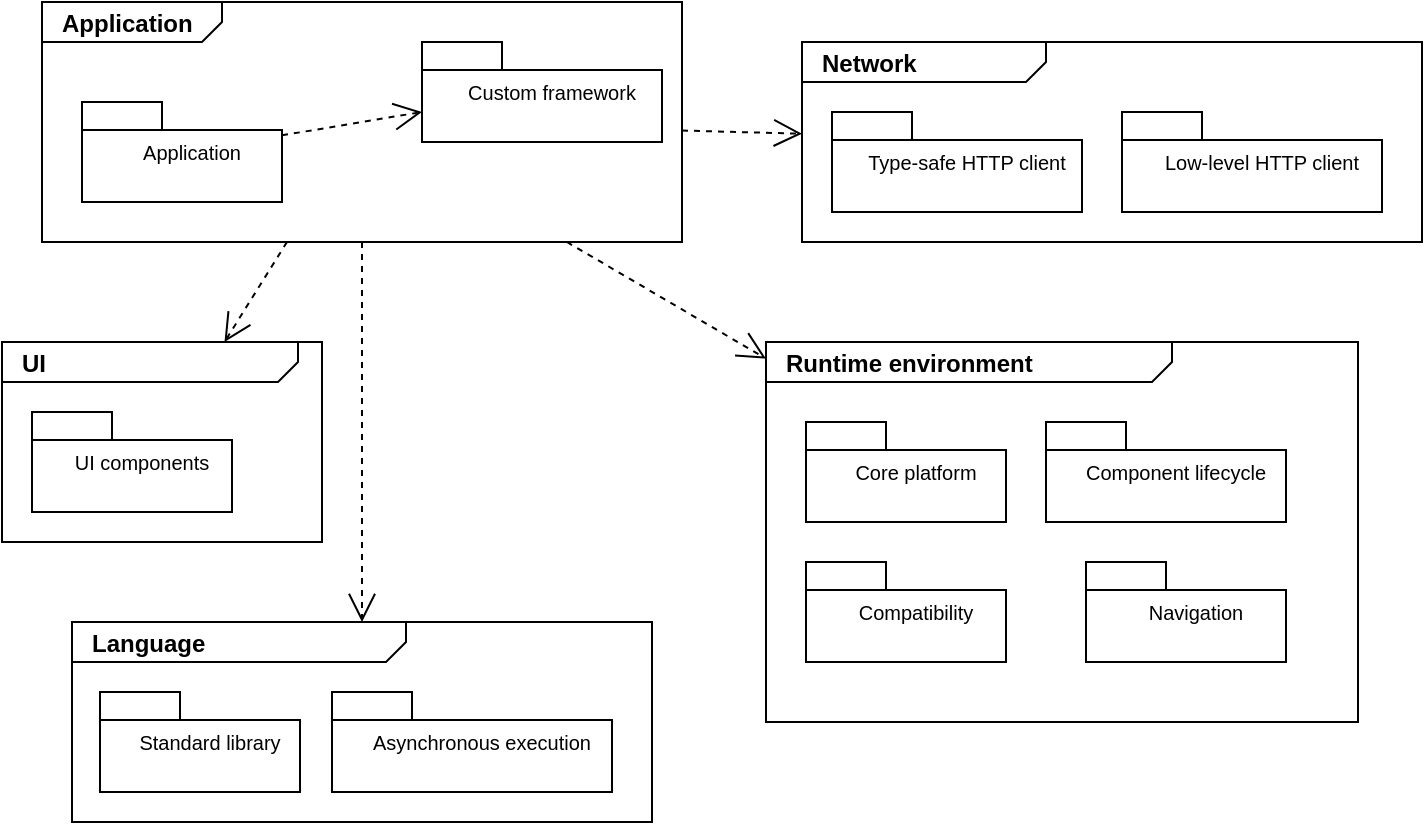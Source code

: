 <mxfile version="14.6.13" type="device" pages="2"><diagram name="Abstract" id="PzcppldsMpZ-OY3_hpMP"><mxGraphModel dx="1008" dy="522" grid="1" gridSize="10" guides="1" tooltips="1" connect="1" arrows="1" fold="1" page="1" pageScale="1" pageWidth="827" pageHeight="1169" math="0" shadow="0"><root><mxCell id="QPrpEcECLGxPawtnibpK-0"/><mxCell id="QPrpEcECLGxPawtnibpK-1" parent="QPrpEcECLGxPawtnibpK-0"/><mxCell id="QPrpEcECLGxPawtnibpK-2" value="&lt;p style=&quot;margin: 0px ; margin-top: 4px ; margin-left: 10px ; text-align: left&quot;&gt;&lt;b&gt;Application&lt;/b&gt;&lt;/p&gt;" style="html=1;shape=mxgraph.sysml.package;xSize=90;align=left;spacingLeft=10;overflow=fill;strokeWidth=1;recursiveResize=0;" parent="QPrpEcECLGxPawtnibpK-1" vertex="1"><mxGeometry x="70" y="60" width="320" height="120" as="geometry"/></mxCell><mxCell id="QPrpEcECLGxPawtnibpK-3" value="Application" style="strokeColor=inherit;fillColor=inherit;gradientColor=inherit;shape=folder;spacingLeft=10;tabWidth=40;tabHeight=14;tabPosition=left;fontSize=10;html=1;whiteSpace=wrap;" parent="QPrpEcECLGxPawtnibpK-2" vertex="1"><mxGeometry x="20" y="50" width="100" height="50" as="geometry"/></mxCell><mxCell id="QPrpEcECLGxPawtnibpK-4" value="Custom framework" style="strokeColor=inherit;fillColor=inherit;gradientColor=inherit;shape=folder;spacingLeft=10;tabWidth=40;tabHeight=14;tabPosition=left;fontSize=10;html=1;whiteSpace=wrap;" parent="QPrpEcECLGxPawtnibpK-2" vertex="1"><mxGeometry x="190" y="20" width="120" height="50" as="geometry"/></mxCell><mxCell id="QPrpEcECLGxPawtnibpK-5" value="" style="strokeColor=inherit;fillColor=inherit;gradientColor=inherit;edgeStyle=none;endArrow=open;dashed=1;verticalAlign=top;labelBackgroundColor=none;endSize=12;html=1;" parent="QPrpEcECLGxPawtnibpK-2" source="QPrpEcECLGxPawtnibpK-3" target="QPrpEcECLGxPawtnibpK-4" edge="1"><mxGeometry relative="1" as="geometry"/></mxCell><mxCell id="QPrpEcECLGxPawtnibpK-6" value="&lt;p style=&quot;margin: 0px ; margin-top: 4px ; margin-left: 10px ; text-align: left&quot;&gt;&lt;b&gt;Runtime environment&lt;/b&gt;&lt;/p&gt;" style="html=1;shape=mxgraph.sysml.package;xSize=90;align=left;spacingLeft=10;overflow=fill;strokeWidth=1;recursiveResize=0;labelX=203.33;" parent="QPrpEcECLGxPawtnibpK-1" vertex="1"><mxGeometry x="432" y="230" width="296" height="190" as="geometry"/></mxCell><mxCell id="QPrpEcECLGxPawtnibpK-7" value="Component lifecycle" style="strokeColor=inherit;fillColor=inherit;gradientColor=inherit;shape=folder;spacingLeft=10;tabWidth=40;tabHeight=14;tabPosition=left;fontSize=10;html=1;whiteSpace=wrap;" parent="QPrpEcECLGxPawtnibpK-6" vertex="1"><mxGeometry x="140" y="40" width="120" height="50" as="geometry"/></mxCell><mxCell id="QPrpEcECLGxPawtnibpK-8" value="Compatibility" style="strokeColor=inherit;fillColor=inherit;gradientColor=inherit;shape=folder;spacingLeft=10;tabWidth=40;tabHeight=14;tabPosition=left;fontSize=10;html=1;whiteSpace=wrap;" parent="QPrpEcECLGxPawtnibpK-6" vertex="1"><mxGeometry x="20" y="110" width="100" height="50" as="geometry"/></mxCell><mxCell id="QPrpEcECLGxPawtnibpK-10" value="Navigation" style="strokeColor=inherit;fillColor=inherit;gradientColor=inherit;shape=folder;spacingLeft=10;tabWidth=40;tabHeight=14;tabPosition=left;fontSize=10;html=1;whiteSpace=wrap;" parent="QPrpEcECLGxPawtnibpK-6" vertex="1"><mxGeometry x="160" y="110" width="100" height="50" as="geometry"/></mxCell><mxCell id="QPrpEcECLGxPawtnibpK-11" value="Core platform" style="strokeColor=inherit;fillColor=inherit;gradientColor=inherit;shape=folder;spacingLeft=10;tabWidth=40;tabHeight=14;tabPosition=left;fontSize=10;html=1;whiteSpace=wrap;" parent="QPrpEcECLGxPawtnibpK-6" vertex="1"><mxGeometry x="20" y="40" width="100" height="50" as="geometry"/></mxCell><mxCell id="QPrpEcECLGxPawtnibpK-12" value="&lt;p style=&quot;margin: 0px ; margin-top: 4px ; margin-left: 10px ; text-align: left&quot;&gt;&lt;b&gt;UI&lt;/b&gt;&lt;/p&gt;" style="html=1;shape=mxgraph.sysml.package;xSize=90;align=left;spacingLeft=10;overflow=fill;strokeWidth=1;recursiveResize=0;labelX=148;" parent="QPrpEcECLGxPawtnibpK-1" vertex="1"><mxGeometry x="50" y="230" width="160" height="100" as="geometry"/></mxCell><mxCell id="QPrpEcECLGxPawtnibpK-13" value="UI components" style="strokeColor=inherit;fillColor=inherit;gradientColor=inherit;shape=folder;spacingLeft=10;tabWidth=40;tabHeight=14;tabPosition=left;fontSize=10;html=1;whiteSpace=wrap;" parent="QPrpEcECLGxPawtnibpK-12" vertex="1"><mxGeometry x="15" y="35" width="100" height="50" as="geometry"/></mxCell><mxCell id="QPrpEcECLGxPawtnibpK-14" value="&lt;p style=&quot;margin: 0px ; margin-top: 4px ; margin-left: 10px ; text-align: left&quot;&gt;&lt;b&gt;Network&lt;/b&gt;&lt;/p&gt;" style="html=1;shape=mxgraph.sysml.package;xSize=90;align=left;spacingLeft=10;overflow=fill;strokeWidth=1;recursiveResize=0;labelX=122;" parent="QPrpEcECLGxPawtnibpK-1" vertex="1"><mxGeometry x="450" y="80" width="310" height="100" as="geometry"/></mxCell><mxCell id="QPrpEcECLGxPawtnibpK-15" value="Type-safe HTTP client" style="strokeColor=inherit;fillColor=inherit;gradientColor=inherit;shape=folder;spacingLeft=10;tabWidth=40;tabHeight=14;tabPosition=left;fontSize=10;html=1;whiteSpace=wrap;" parent="QPrpEcECLGxPawtnibpK-14" vertex="1"><mxGeometry x="15" y="35" width="125" height="50" as="geometry"/></mxCell><mxCell id="QPrpEcECLGxPawtnibpK-16" value="Low-level HTTP client" style="strokeColor=inherit;fillColor=inherit;gradientColor=inherit;shape=folder;spacingLeft=10;tabWidth=40;tabHeight=14;tabPosition=left;fontSize=10;html=1;whiteSpace=wrap;" parent="QPrpEcECLGxPawtnibpK-14" vertex="1"><mxGeometry x="160" y="35" width="130" height="50" as="geometry"/></mxCell><mxCell id="QPrpEcECLGxPawtnibpK-17" value="&lt;p style=&quot;margin: 0px ; margin-top: 4px ; margin-left: 10px ; text-align: left&quot;&gt;&lt;b&gt;Language&lt;/b&gt;&lt;/p&gt;" style="html=1;shape=mxgraph.sysml.package;xSize=90;align=left;spacingLeft=10;overflow=fill;strokeWidth=1;recursiveResize=0;labelX=167.33;" parent="QPrpEcECLGxPawtnibpK-1" vertex="1"><mxGeometry x="85" y="370" width="290" height="100" as="geometry"/></mxCell><mxCell id="QPrpEcECLGxPawtnibpK-18" value="Standard library" style="strokeColor=inherit;fillColor=inherit;gradientColor=inherit;shape=folder;spacingLeft=10;tabWidth=40;tabHeight=14;tabPosition=left;fontSize=10;html=1;whiteSpace=wrap;" parent="QPrpEcECLGxPawtnibpK-17" vertex="1"><mxGeometry x="14" y="35" width="100" height="50" as="geometry"/></mxCell><mxCell id="QPrpEcECLGxPawtnibpK-19" value="Asynchronous execution" style="strokeColor=inherit;fillColor=inherit;gradientColor=inherit;shape=folder;spacingLeft=10;tabWidth=40;tabHeight=14;tabPosition=left;fontSize=10;html=1;whiteSpace=wrap;" parent="QPrpEcECLGxPawtnibpK-17" vertex="1"><mxGeometry x="130" y="35" width="140" height="50" as="geometry"/></mxCell><mxCell id="QPrpEcECLGxPawtnibpK-20" value="" style="endArrow=open;endSize=12;dashed=1;html=1;" parent="QPrpEcECLGxPawtnibpK-1" source="QPrpEcECLGxPawtnibpK-2" target="QPrpEcECLGxPawtnibpK-12" edge="1"><mxGeometry width="160" relative="1" as="geometry"><mxPoint x="410" y="290" as="sourcePoint"/><mxPoint x="570" y="290" as="targetPoint"/></mxGeometry></mxCell><mxCell id="QPrpEcECLGxPawtnibpK-21" value="" style="endArrow=open;endSize=12;dashed=1;html=1;" parent="QPrpEcECLGxPawtnibpK-1" source="QPrpEcECLGxPawtnibpK-2" target="QPrpEcECLGxPawtnibpK-6" edge="1"><mxGeometry width="160" relative="1" as="geometry"><mxPoint x="530" y="140" as="sourcePoint"/><mxPoint x="640" y="140" as="targetPoint"/></mxGeometry></mxCell><mxCell id="QPrpEcECLGxPawtnibpK-22" value="" style="endArrow=open;endSize=12;dashed=1;html=1;" parent="QPrpEcECLGxPawtnibpK-1" source="QPrpEcECLGxPawtnibpK-2" target="QPrpEcECLGxPawtnibpK-14" edge="1"><mxGeometry width="160" relative="1" as="geometry"><mxPoint x="530" y="140" as="sourcePoint"/><mxPoint x="640" y="140" as="targetPoint"/></mxGeometry></mxCell><mxCell id="QPrpEcECLGxPawtnibpK-23" value="" style="endArrow=open;endSize=12;dashed=1;html=1;" parent="QPrpEcECLGxPawtnibpK-1" source="QPrpEcECLGxPawtnibpK-2" target="QPrpEcECLGxPawtnibpK-17" edge="1"><mxGeometry width="160" relative="1" as="geometry"><mxPoint x="361.176" y="200" as="sourcePoint"/><mxPoint x="332.941" y="290" as="targetPoint"/></mxGeometry></mxCell></root></mxGraphModel></diagram><diagram id="4wZa_lLJYZbo_0OH_Cdx" name="Concrete"><mxGraphModel dx="1008" dy="522" grid="1" gridSize="10" guides="1" tooltips="1" connect="1" arrows="1" fold="1" page="1" pageScale="1" pageWidth="827" pageHeight="1169" math="0" shadow="0"><root><mxCell id="0"/><mxCell id="1" parent="0"/><mxCell id="lD5ezJL7C43l4k5ni_fv-9" value="&lt;p style=&quot;margin: 0px ; margin-top: 4px ; margin-left: 10px ; text-align: left&quot;&gt;&lt;b&gt;me.cpele&lt;/b&gt;&lt;/p&gt;" style="html=1;shape=mxgraph.sysml.package;xSize=90;align=left;spacingLeft=10;overflow=fill;strokeWidth=1;recursiveResize=0;" parent="1" vertex="1"><mxGeometry x="74" y="70" width="320" height="120" as="geometry"/></mxCell><mxCell id="lD5ezJL7C43l4k5ni_fv-10" value="tnpr" style="strokeColor=inherit;fillColor=inherit;gradientColor=inherit;shape=folder;spacingLeft=10;tabWidth=40;tabHeight=14;tabPosition=left;fontSize=10;html=1;whiteSpace=wrap;" parent="lD5ezJL7C43l4k5ni_fv-9" vertex="1"><mxGeometry x="20" y="50" width="100" height="50" as="geometry"/></mxCell><mxCell id="lD5ezJL7C43l4k5ni_fv-11" value="afk" style="strokeColor=inherit;fillColor=inherit;gradientColor=inherit;shape=folder;spacingLeft=10;tabWidth=40;tabHeight=14;tabPosition=left;fontSize=10;html=1;whiteSpace=wrap;" parent="lD5ezJL7C43l4k5ni_fv-9" vertex="1"><mxGeometry x="200" y="20" width="100" height="50" as="geometry"/></mxCell><mxCell id="lD5ezJL7C43l4k5ni_fv-12" value="" style="strokeColor=inherit;fillColor=inherit;gradientColor=inherit;edgeStyle=none;endArrow=open;dashed=1;verticalAlign=top;labelBackgroundColor=none;endSize=12;html=1;" parent="lD5ezJL7C43l4k5ni_fv-9" source="lD5ezJL7C43l4k5ni_fv-10" target="lD5ezJL7C43l4k5ni_fv-11" edge="1"><mxGeometry relative="1" as="geometry"/></mxCell><mxCell id="lD5ezJL7C43l4k5ni_fv-13" value="&lt;p style=&quot;margin: 0px ; margin-top: 4px ; margin-left: 10px ; text-align: left&quot;&gt;&lt;b&gt;androidx&lt;/b&gt;&lt;/p&gt;" style="html=1;shape=mxgraph.sysml.package;xSize=90;align=left;spacingLeft=10;overflow=fill;strokeWidth=1;recursiveResize=0;" parent="1" vertex="1"><mxGeometry x="440" y="240" width="280" height="190" as="geometry"/></mxCell><mxCell id="lD5ezJL7C43l4k5ni_fv-14" value="lifecycle" style="strokeColor=inherit;fillColor=inherit;gradientColor=inherit;shape=folder;spacingLeft=10;tabWidth=40;tabHeight=14;tabPosition=left;fontSize=10;html=1;whiteSpace=wrap;" parent="lD5ezJL7C43l4k5ni_fv-13" vertex="1"><mxGeometry x="140" y="40" width="100" height="50" as="geometry"/></mxCell><mxCell id="lD5ezJL7C43l4k5ni_fv-18" value="appcompat" style="strokeColor=inherit;fillColor=inherit;gradientColor=inherit;shape=folder;spacingLeft=10;tabWidth=40;tabHeight=14;tabPosition=left;fontSize=10;html=1;whiteSpace=wrap;" parent="lD5ezJL7C43l4k5ni_fv-13" vertex="1"><mxGeometry x="20" y="110" width="100" height="50" as="geometry"/></mxCell><mxCell id="lD5ezJL7C43l4k5ni_fv-21" value="navigation" style="strokeColor=inherit;fillColor=inherit;gradientColor=inherit;shape=folder;spacingLeft=10;tabWidth=40;tabHeight=14;tabPosition=left;fontSize=10;html=1;whiteSpace=wrap;" parent="lD5ezJL7C43l4k5ni_fv-13" vertex="1"><mxGeometry x="140" y="110" width="100" height="50" as="geometry"/></mxCell><mxCell id="lD5ezJL7C43l4k5ni_fv-17" value="core" style="strokeColor=inherit;fillColor=inherit;gradientColor=inherit;shape=folder;spacingLeft=10;tabWidth=40;tabHeight=14;tabPosition=left;fontSize=10;html=1;whiteSpace=wrap;" parent="lD5ezJL7C43l4k5ni_fv-13" vertex="1"><mxGeometry x="20" y="40" width="100" height="50" as="geometry"/></mxCell><mxCell id="lD5ezJL7C43l4k5ni_fv-22" value="&lt;p style=&quot;margin: 0px ; margin-top: 4px ; margin-left: 10px ; text-align: left&quot;&gt;&lt;b&gt;com.google.android&lt;/b&gt;&lt;/p&gt;" style="html=1;shape=mxgraph.sysml.package;xSize=90;align=left;spacingLeft=10;overflow=fill;strokeWidth=1;recursiveResize=0;labelX=148;" parent="1" vertex="1"><mxGeometry x="50" y="240" width="160" height="100" as="geometry"/></mxCell><mxCell id="lD5ezJL7C43l4k5ni_fv-23" value="material" style="strokeColor=inherit;fillColor=inherit;gradientColor=inherit;shape=folder;spacingLeft=10;tabWidth=40;tabHeight=14;tabPosition=left;fontSize=10;html=1;whiteSpace=wrap;" parent="lD5ezJL7C43l4k5ni_fv-22" vertex="1"><mxGeometry x="15" y="35" width="100" height="50" as="geometry"/></mxCell><mxCell id="lD5ezJL7C43l4k5ni_fv-26" value="&lt;p style=&quot;margin: 0px ; margin-top: 4px ; margin-left: 10px ; text-align: left&quot;&gt;&lt;b&gt;com.squareup&lt;/b&gt;&lt;/p&gt;" style="html=1;shape=mxgraph.sysml.package;xSize=90;align=left;spacingLeft=10;overflow=fill;strokeWidth=1;recursiveResize=0;labelX=122;" parent="1" vertex="1"><mxGeometry x="455" y="80" width="250" height="100" as="geometry"/></mxCell><mxCell id="lD5ezJL7C43l4k5ni_fv-27" value="retrofit2" style="strokeColor=inherit;fillColor=inherit;gradientColor=inherit;shape=folder;spacingLeft=10;tabWidth=40;tabHeight=14;tabPosition=left;fontSize=10;html=1;whiteSpace=wrap;" parent="lD5ezJL7C43l4k5ni_fv-26" vertex="1"><mxGeometry x="15" y="35" width="100" height="50" as="geometry"/></mxCell><mxCell id="lD5ezJL7C43l4k5ni_fv-28" value="okhttp3" style="strokeColor=inherit;fillColor=inherit;gradientColor=inherit;shape=folder;spacingLeft=10;tabWidth=40;tabHeight=14;tabPosition=left;fontSize=10;html=1;whiteSpace=wrap;" parent="lD5ezJL7C43l4k5ni_fv-26" vertex="1"><mxGeometry x="130" y="35" width="100" height="50" as="geometry"/></mxCell><mxCell id="lD5ezJL7C43l4k5ni_fv-29" value="&lt;p style=&quot;margin: 0px ; margin-top: 4px ; margin-left: 10px ; text-align: left&quot;&gt;&lt;b&gt;org.jetbrains&lt;/b&gt;&lt;/p&gt;" style="html=1;shape=mxgraph.sysml.package;xSize=90;align=left;spacingLeft=10;overflow=fill;strokeWidth=1;recursiveResize=0;labelX=105.33;" parent="1" vertex="1"><mxGeometry x="100" y="370" width="260" height="100" as="geometry"/></mxCell><mxCell id="lD5ezJL7C43l4k5ni_fv-30" value="kotlin.stdlib" style="strokeColor=inherit;fillColor=inherit;gradientColor=inherit;shape=folder;spacingLeft=10;tabWidth=40;tabHeight=14;tabPosition=left;fontSize=10;html=1;whiteSpace=wrap;" parent="lD5ezJL7C43l4k5ni_fv-29" vertex="1"><mxGeometry x="20" y="35" width="100" height="50" as="geometry"/></mxCell><mxCell id="lD5ezJL7C43l4k5ni_fv-31" value="kotlinx.coroutines" style="strokeColor=inherit;fillColor=inherit;gradientColor=inherit;shape=folder;spacingLeft=10;tabWidth=40;tabHeight=14;tabPosition=left;fontSize=10;html=1;whiteSpace=wrap;" parent="lD5ezJL7C43l4k5ni_fv-29" vertex="1"><mxGeometry x="140" y="35" width="100" height="50" as="geometry"/></mxCell><mxCell id="lD5ezJL7C43l4k5ni_fv-33" value="" style="endArrow=open;endSize=12;dashed=1;html=1;" parent="1" source="lD5ezJL7C43l4k5ni_fv-9" target="lD5ezJL7C43l4k5ni_fv-22" edge="1"><mxGeometry width="160" relative="1" as="geometry"><mxPoint x="390" y="300" as="sourcePoint"/><mxPoint x="550" y="300" as="targetPoint"/></mxGeometry></mxCell><mxCell id="lD5ezJL7C43l4k5ni_fv-34" value="" style="endArrow=open;endSize=12;dashed=1;html=1;" parent="1" source="lD5ezJL7C43l4k5ni_fv-9" target="lD5ezJL7C43l4k5ni_fv-13" edge="1"><mxGeometry width="160" relative="1" as="geometry"><mxPoint x="510" y="150" as="sourcePoint"/><mxPoint x="620" y="150" as="targetPoint"/></mxGeometry></mxCell><mxCell id="lD5ezJL7C43l4k5ni_fv-35" value="" style="endArrow=open;endSize=12;dashed=1;html=1;" parent="1" source="lD5ezJL7C43l4k5ni_fv-9" target="lD5ezJL7C43l4k5ni_fv-26" edge="1"><mxGeometry width="160" relative="1" as="geometry"><mxPoint x="510" y="150" as="sourcePoint"/><mxPoint x="620" y="150" as="targetPoint"/></mxGeometry></mxCell><mxCell id="lD5ezJL7C43l4k5ni_fv-36" value="" style="endArrow=open;endSize=12;dashed=1;html=1;" parent="1" source="lD5ezJL7C43l4k5ni_fv-9" target="lD5ezJL7C43l4k5ni_fv-29" edge="1"><mxGeometry width="160" relative="1" as="geometry"><mxPoint x="341.176" y="210" as="sourcePoint"/><mxPoint x="312.941" y="300" as="targetPoint"/></mxGeometry></mxCell></root></mxGraphModel></diagram></mxfile>
